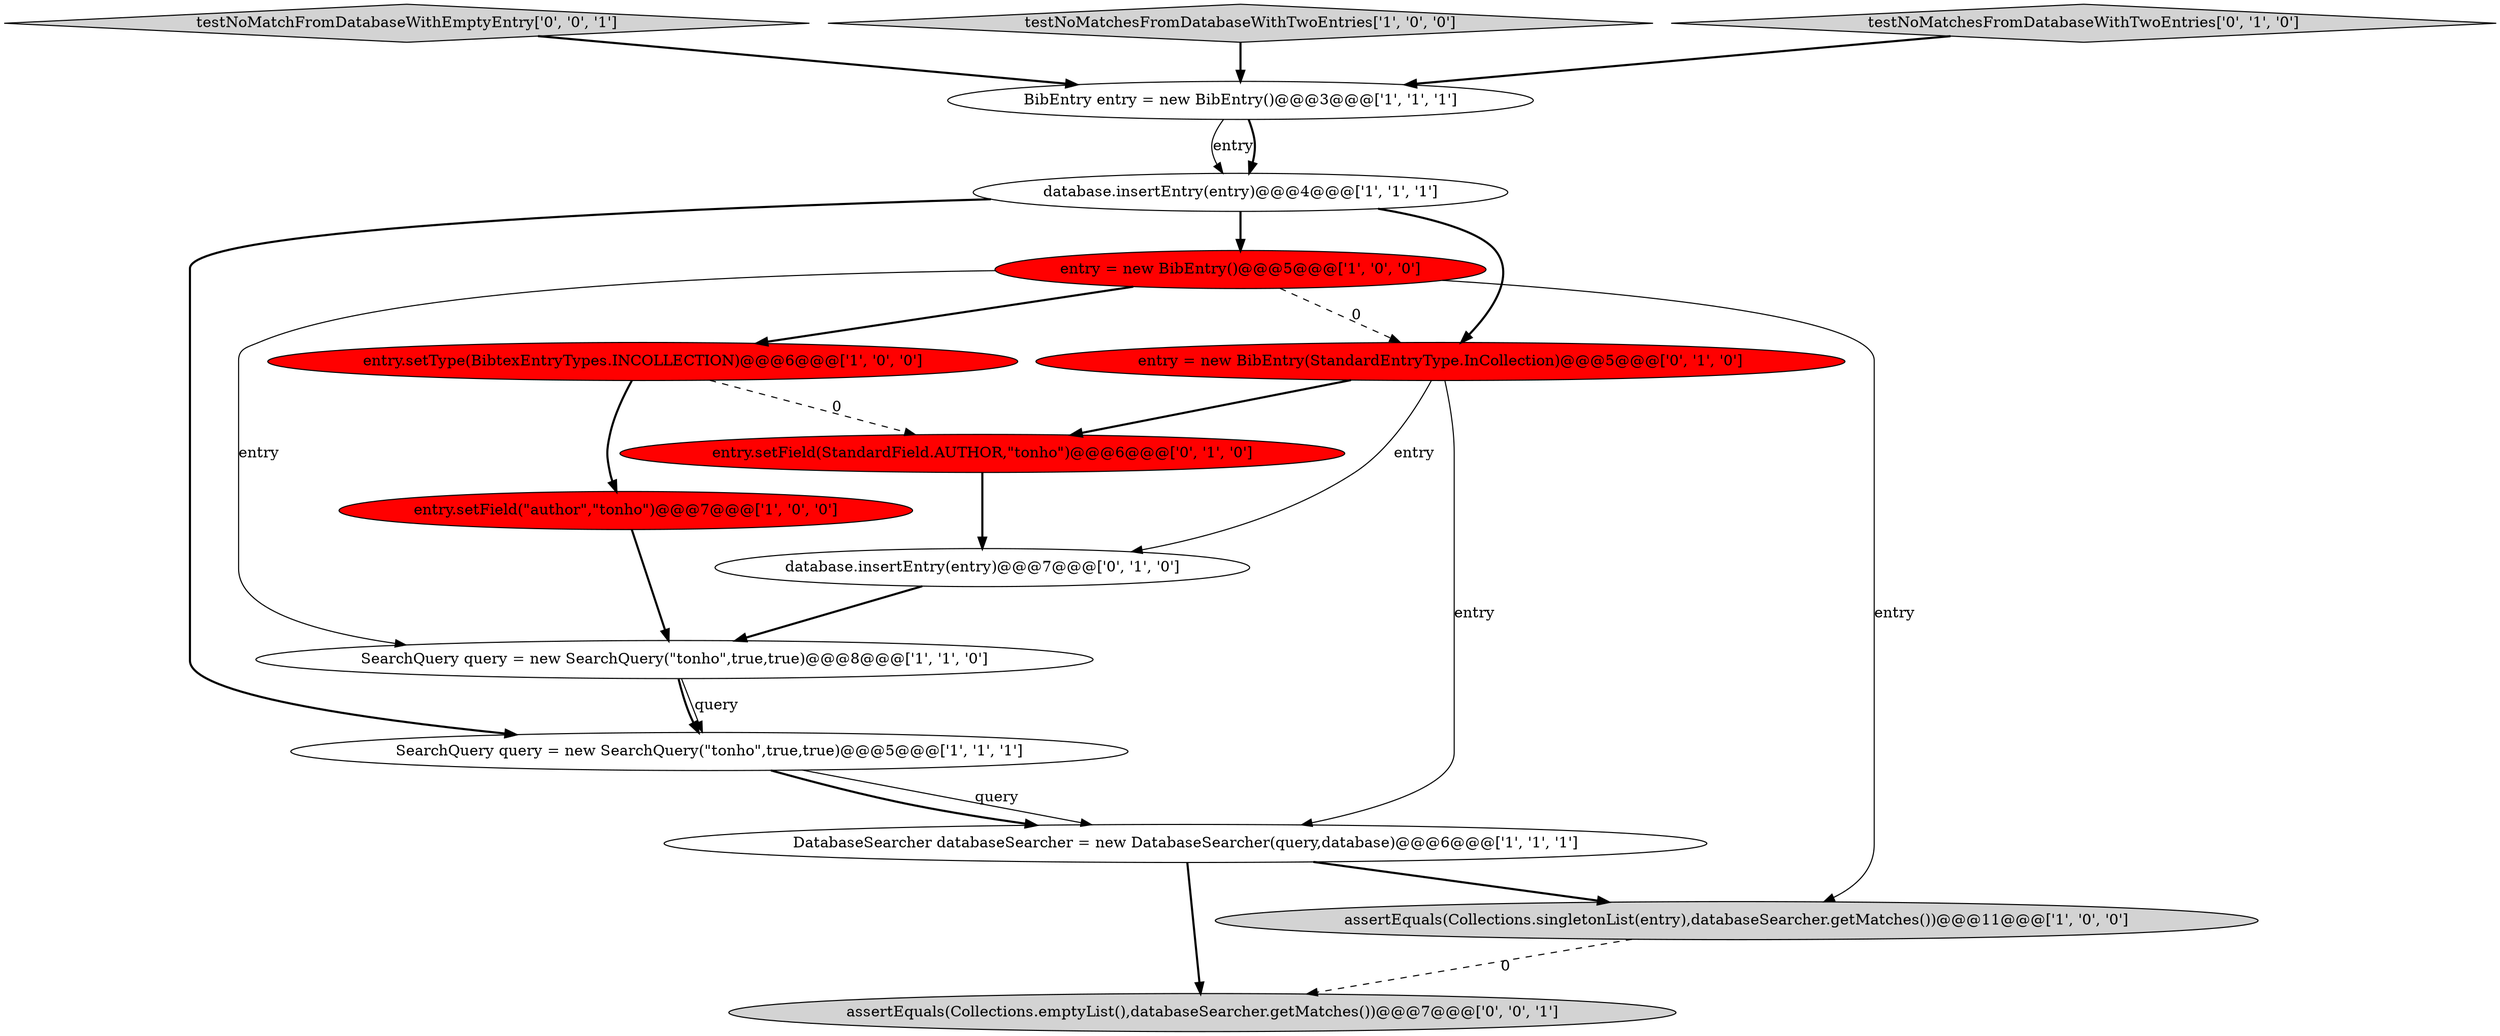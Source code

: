 digraph {
6 [style = filled, label = "entry.setType(BibtexEntryTypes.INCOLLECTION)@@@6@@@['1', '0', '0']", fillcolor = red, shape = ellipse image = "AAA1AAABBB1BBB"];
15 [style = filled, label = "testNoMatchFromDatabaseWithEmptyEntry['0', '0', '1']", fillcolor = lightgray, shape = diamond image = "AAA0AAABBB3BBB"];
8 [style = filled, label = "entry.setField(\"author\",\"tonho\")@@@7@@@['1', '0', '0']", fillcolor = red, shape = ellipse image = "AAA1AAABBB1BBB"];
0 [style = filled, label = "SearchQuery query = new SearchQuery(\"tonho\",true,true)@@@5@@@['1', '1', '1']", fillcolor = white, shape = ellipse image = "AAA0AAABBB1BBB"];
1 [style = filled, label = "DatabaseSearcher databaseSearcher = new DatabaseSearcher(query,database)@@@6@@@['1', '1', '1']", fillcolor = white, shape = ellipse image = "AAA0AAABBB1BBB"];
3 [style = filled, label = "entry = new BibEntry()@@@5@@@['1', '0', '0']", fillcolor = red, shape = ellipse image = "AAA1AAABBB1BBB"];
14 [style = filled, label = "assertEquals(Collections.emptyList(),databaseSearcher.getMatches())@@@7@@@['0', '0', '1']", fillcolor = lightgray, shape = ellipse image = "AAA0AAABBB3BBB"];
7 [style = filled, label = "testNoMatchesFromDatabaseWithTwoEntries['1', '0', '0']", fillcolor = lightgray, shape = diamond image = "AAA0AAABBB1BBB"];
9 [style = filled, label = "assertEquals(Collections.singletonList(entry),databaseSearcher.getMatches())@@@11@@@['1', '0', '0']", fillcolor = lightgray, shape = ellipse image = "AAA0AAABBB1BBB"];
4 [style = filled, label = "database.insertEntry(entry)@@@4@@@['1', '1', '1']", fillcolor = white, shape = ellipse image = "AAA0AAABBB1BBB"];
11 [style = filled, label = "testNoMatchesFromDatabaseWithTwoEntries['0', '1', '0']", fillcolor = lightgray, shape = diamond image = "AAA0AAABBB2BBB"];
10 [style = filled, label = "database.insertEntry(entry)@@@7@@@['0', '1', '0']", fillcolor = white, shape = ellipse image = "AAA0AAABBB2BBB"];
12 [style = filled, label = "entry.setField(StandardField.AUTHOR,\"tonho\")@@@6@@@['0', '1', '0']", fillcolor = red, shape = ellipse image = "AAA1AAABBB2BBB"];
5 [style = filled, label = "BibEntry entry = new BibEntry()@@@3@@@['1', '1', '1']", fillcolor = white, shape = ellipse image = "AAA0AAABBB1BBB"];
2 [style = filled, label = "SearchQuery query = new SearchQuery(\"tonho\",true,true)@@@8@@@['1', '1', '0']", fillcolor = white, shape = ellipse image = "AAA0AAABBB1BBB"];
13 [style = filled, label = "entry = new BibEntry(StandardEntryType.InCollection)@@@5@@@['0', '1', '0']", fillcolor = red, shape = ellipse image = "AAA1AAABBB2BBB"];
4->3 [style = bold, label=""];
3->9 [style = solid, label="entry"];
2->0 [style = solid, label="query"];
5->4 [style = solid, label="entry"];
4->13 [style = bold, label=""];
13->10 [style = solid, label="entry"];
3->6 [style = bold, label=""];
3->13 [style = dashed, label="0"];
1->9 [style = bold, label=""];
15->5 [style = bold, label=""];
4->0 [style = bold, label=""];
6->12 [style = dashed, label="0"];
11->5 [style = bold, label=""];
7->5 [style = bold, label=""];
2->0 [style = bold, label=""];
12->10 [style = bold, label=""];
13->12 [style = bold, label=""];
9->14 [style = dashed, label="0"];
0->1 [style = solid, label="query"];
8->2 [style = bold, label=""];
0->1 [style = bold, label=""];
5->4 [style = bold, label=""];
6->8 [style = bold, label=""];
13->1 [style = solid, label="entry"];
10->2 [style = bold, label=""];
1->14 [style = bold, label=""];
3->2 [style = solid, label="entry"];
}
